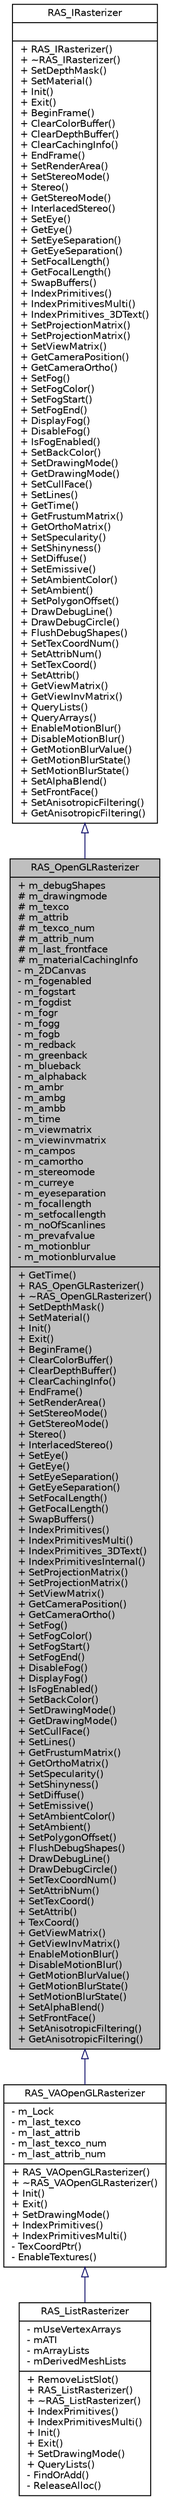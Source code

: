 digraph G
{
  edge [fontname="Helvetica",fontsize="10",labelfontname="Helvetica",labelfontsize="10"];
  node [fontname="Helvetica",fontsize="10",shape=record];
  Node1 [label="{RAS_OpenGLRasterizer\n|+ m_debugShapes\l# m_drawingmode\l# m_texco\l# m_attrib\l# m_texco_num\l# m_attrib_num\l# m_last_frontface\l# m_materialCachingInfo\l- m_2DCanvas\l- m_fogenabled\l- m_fogstart\l- m_fogdist\l- m_fogr\l- m_fogg\l- m_fogb\l- m_redback\l- m_greenback\l- m_blueback\l- m_alphaback\l- m_ambr\l- m_ambg\l- m_ambb\l- m_time\l- m_viewmatrix\l- m_viewinvmatrix\l- m_campos\l- m_camortho\l- m_stereomode\l- m_curreye\l- m_eyeseparation\l- m_focallength\l- m_setfocallength\l- m_noOfScanlines\l- m_prevafvalue\l- m_motionblur\l- m_motionblurvalue\l|+ GetTime()\l+ RAS_OpenGLRasterizer()\l+ ~RAS_OpenGLRasterizer()\l+ SetDepthMask()\l+ SetMaterial()\l+ Init()\l+ Exit()\l+ BeginFrame()\l+ ClearColorBuffer()\l+ ClearDepthBuffer()\l+ ClearCachingInfo()\l+ EndFrame()\l+ SetRenderArea()\l+ SetStereoMode()\l+ GetStereoMode()\l+ Stereo()\l+ InterlacedStereo()\l+ SetEye()\l+ GetEye()\l+ SetEyeSeparation()\l+ GetEyeSeparation()\l+ SetFocalLength()\l+ GetFocalLength()\l+ SwapBuffers()\l+ IndexPrimitives()\l+ IndexPrimitivesMulti()\l+ IndexPrimitives_3DText()\l+ IndexPrimitivesInternal()\l+ SetProjectionMatrix()\l+ SetProjectionMatrix()\l+ SetViewMatrix()\l+ GetCameraPosition()\l+ GetCameraOrtho()\l+ SetFog()\l+ SetFogColor()\l+ SetFogStart()\l+ SetFogEnd()\l+ DisableFog()\l+ DisplayFog()\l+ IsFogEnabled()\l+ SetBackColor()\l+ SetDrawingMode()\l+ GetDrawingMode()\l+ SetCullFace()\l+ SetLines()\l+ GetFrustumMatrix()\l+ GetOrthoMatrix()\l+ SetSpecularity()\l+ SetShinyness()\l+ SetDiffuse()\l+ SetEmissive()\l+ SetAmbientColor()\l+ SetAmbient()\l+ SetPolygonOffset()\l+ FlushDebugShapes()\l+ DrawDebugLine()\l+ DrawDebugCircle()\l+ SetTexCoordNum()\l+ SetAttribNum()\l+ SetTexCoord()\l+ SetAttrib()\l+ TexCoord()\l+ GetViewMatrix()\l+ GetViewInvMatrix()\l+ EnableMotionBlur()\l+ DisableMotionBlur()\l+ GetMotionBlurValue()\l+ GetMotionBlurState()\l+ SetMotionBlurState()\l+ SetAlphaBlend()\l+ SetFrontFace()\l+ SetAnisotropicFiltering()\l+ GetAnisotropicFiltering()\l}",height=0.2,width=0.4,color="black", fillcolor="grey75", style="filled" fontcolor="black"];
  Node2 -> Node1 [dir=back,color="midnightblue",fontsize="10",style="solid",arrowtail="empty",fontname="Helvetica"];
  Node2 [label="{RAS_IRasterizer\n||+ RAS_IRasterizer()\l+ ~RAS_IRasterizer()\l+ SetDepthMask()\l+ SetMaterial()\l+ Init()\l+ Exit()\l+ BeginFrame()\l+ ClearColorBuffer()\l+ ClearDepthBuffer()\l+ ClearCachingInfo()\l+ EndFrame()\l+ SetRenderArea()\l+ SetStereoMode()\l+ Stereo()\l+ GetStereoMode()\l+ InterlacedStereo()\l+ SetEye()\l+ GetEye()\l+ SetEyeSeparation()\l+ GetEyeSeparation()\l+ SetFocalLength()\l+ GetFocalLength()\l+ SwapBuffers()\l+ IndexPrimitives()\l+ IndexPrimitivesMulti()\l+ IndexPrimitives_3DText()\l+ SetProjectionMatrix()\l+ SetProjectionMatrix()\l+ SetViewMatrix()\l+ GetCameraPosition()\l+ GetCameraOrtho()\l+ SetFog()\l+ SetFogColor()\l+ SetFogStart()\l+ SetFogEnd()\l+ DisplayFog()\l+ DisableFog()\l+ IsFogEnabled()\l+ SetBackColor()\l+ SetDrawingMode()\l+ GetDrawingMode()\l+ SetCullFace()\l+ SetLines()\l+ GetTime()\l+ GetFrustumMatrix()\l+ GetOrthoMatrix()\l+ SetSpecularity()\l+ SetShinyness()\l+ SetDiffuse()\l+ SetEmissive()\l+ SetAmbientColor()\l+ SetAmbient()\l+ SetPolygonOffset()\l+ DrawDebugLine()\l+ DrawDebugCircle()\l+ FlushDebugShapes()\l+ SetTexCoordNum()\l+ SetAttribNum()\l+ SetTexCoord()\l+ SetAttrib()\l+ GetViewMatrix()\l+ GetViewInvMatrix()\l+ QueryLists()\l+ QueryArrays()\l+ EnableMotionBlur()\l+ DisableMotionBlur()\l+ GetMotionBlurValue()\l+ GetMotionBlurState()\l+ SetMotionBlurState()\l+ SetAlphaBlend()\l+ SetFrontFace()\l+ SetAnisotropicFiltering()\l+ GetAnisotropicFiltering()\l}",height=0.2,width=0.4,color="black", fillcolor="white", style="filled",URL="$d3/d64/classRAS__IRasterizer.html"];
  Node1 -> Node3 [dir=back,color="midnightblue",fontsize="10",style="solid",arrowtail="empty",fontname="Helvetica"];
  Node3 [label="{RAS_VAOpenGLRasterizer\n|- m_Lock\l- m_last_texco\l- m_last_attrib\l- m_last_texco_num\l- m_last_attrib_num\l|+ RAS_VAOpenGLRasterizer()\l+ ~RAS_VAOpenGLRasterizer()\l+ Init()\l+ Exit()\l+ SetDrawingMode()\l+ IndexPrimitives()\l+ IndexPrimitivesMulti()\l- TexCoordPtr()\l- EnableTextures()\l}",height=0.2,width=0.4,color="black", fillcolor="white", style="filled",URL="$d9/dd2/classRAS__VAOpenGLRasterizer.html"];
  Node3 -> Node4 [dir=back,color="midnightblue",fontsize="10",style="solid",arrowtail="empty",fontname="Helvetica"];
  Node4 [label="{RAS_ListRasterizer\n|- mUseVertexArrays\l- mATI\l- mArrayLists\l- mDerivedMeshLists\l|+ RemoveListSlot()\l+ RAS_ListRasterizer()\l+ ~RAS_ListRasterizer()\l+ IndexPrimitives()\l+ IndexPrimitivesMulti()\l+ Init()\l+ Exit()\l+ SetDrawingMode()\l+ QueryLists()\l- FindOrAdd()\l- ReleaseAlloc()\l}",height=0.2,width=0.4,color="black", fillcolor="white", style="filled",URL="$d1/dcc/classRAS__ListRasterizer.html"];
}
